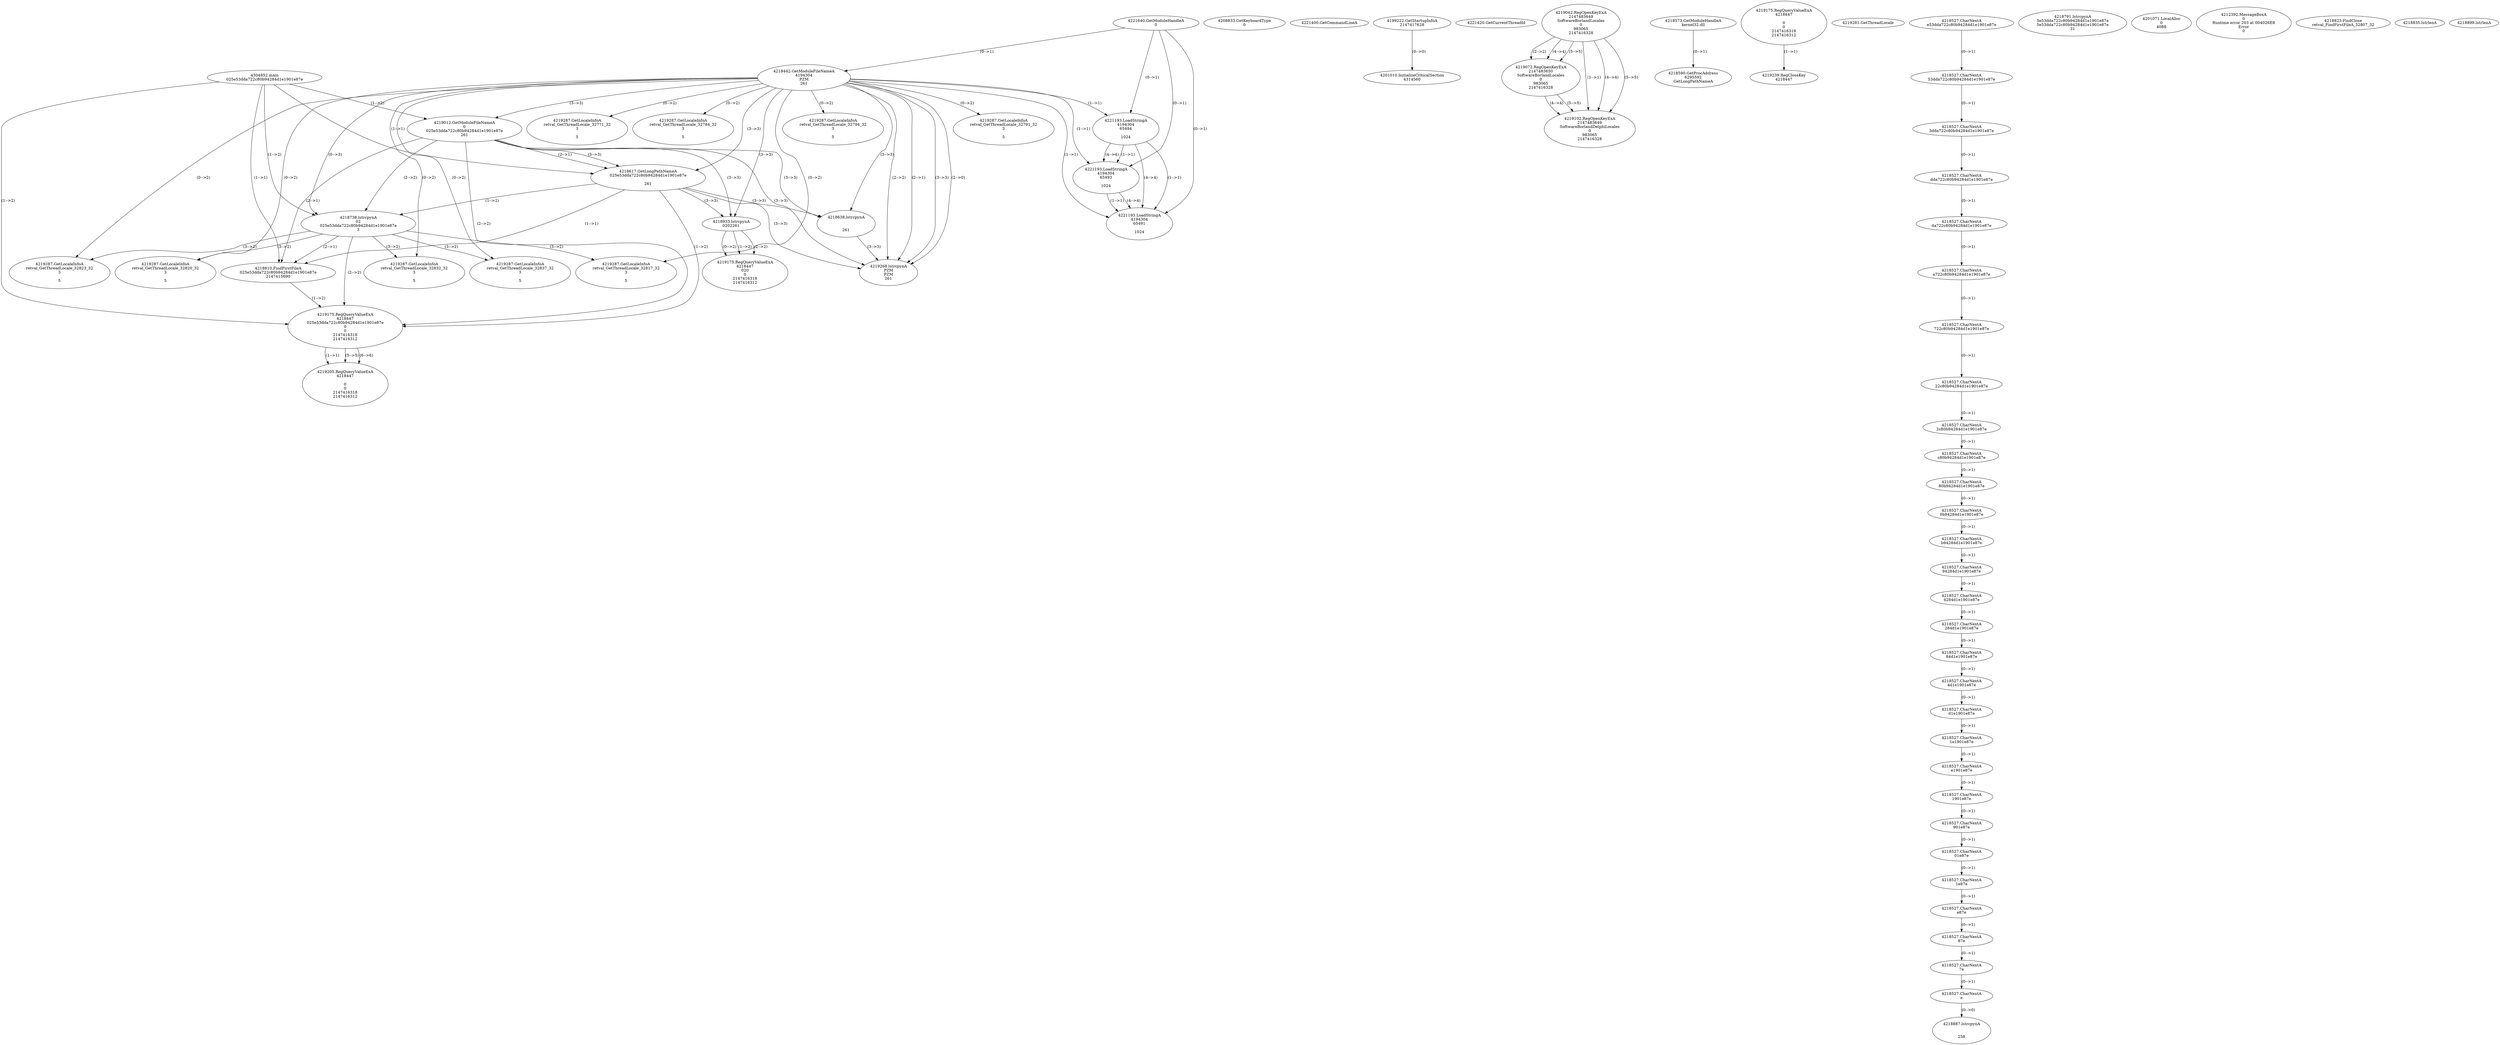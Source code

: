 // Global SCDG with merge call
digraph {
	0 [label="4304852.main
025e53dda722c80b94284d1e1901e87e"]
	1 [label="4221640.GetModuleHandleA
0"]
	2 [label="4208833.GetKeyboardType
0"]
	3 [label="4221400.GetCommandLineA
"]
	4 [label="4199222.GetStartupInfoA
2147417628"]
	5 [label="4221420.GetCurrentThreadId
"]
	6 [label="4218442.GetModuleFileNameA
4194304
PZM
261"]
	1 -> 6 [label="(0-->1)"]
	7 [label="4219012.GetModuleFileNameA
0
025e53dda722c80b94284d1e1901e87e
261"]
	0 -> 7 [label="(1-->2)"]
	6 -> 7 [label="(3-->3)"]
	8 [label="4219042.RegOpenKeyExA
2147483649
Software\Borland\Locales
0
983065
2147416328"]
	9 [label="4218573.GetModuleHandleA
kernel32.dll"]
	10 [label="4218590.GetProcAddress
6295592
GetLongPathNameA"]
	9 -> 10 [label="(0-->1)"]
	11 [label="4218617.GetLongPathNameA
025e53dda722c80b94284d1e1901e87e

261"]
	0 -> 11 [label="(1-->1)"]
	7 -> 11 [label="(2-->1)"]
	6 -> 11 [label="(3-->3)"]
	7 -> 11 [label="(3-->3)"]
	12 [label="4218638.lstrcpynA


261"]
	6 -> 12 [label="(3-->3)"]
	7 -> 12 [label="(3-->3)"]
	11 -> 12 [label="(3-->3)"]
	13 [label="4219175.RegQueryValueExA
4218447

0
0
2147416318
2147416312"]
	14 [label="4219239.RegCloseKey
4218447"]
	13 -> 14 [label="(1-->1)"]
	15 [label="4219268.lstrcpynA
PZM
PZM
261"]
	6 -> 15 [label="(2-->1)"]
	6 -> 15 [label="(2-->2)"]
	6 -> 15 [label="(3-->3)"]
	7 -> 15 [label="(3-->3)"]
	11 -> 15 [label="(3-->3)"]
	12 -> 15 [label="(3-->3)"]
	6 -> 15 [label="(2-->0)"]
	16 [label="4219281.GetThreadLocale
"]
	17 [label="4219287.GetLocaleInfoA
retval_GetThreadLocale_32784_32
3

5"]
	6 -> 17 [label="(0-->2)"]
	18 [label="4221193.LoadStringA
4194304
65494

1024"]
	1 -> 18 [label="(0-->1)"]
	6 -> 18 [label="(1-->1)"]
	19 [label="4219072.RegOpenKeyExA
2147483650
Software\Borland\Locales
0
983065
2147416328"]
	8 -> 19 [label="(2-->2)"]
	8 -> 19 [label="(4-->4)"]
	8 -> 19 [label="(5-->5)"]
	20 [label="4219102.RegOpenKeyExA
2147483649
Software\Borland\Delphi\Locales
0
983065
2147416328"]
	8 -> 20 [label="(1-->1)"]
	8 -> 20 [label="(4-->4)"]
	19 -> 20 [label="(4-->4)"]
	8 -> 20 [label="(5-->5)"]
	19 -> 20 [label="(5-->5)"]
	21 [label="4218738.lstrcpynA
02
025e53dda722c80b94284d1e1901e87e
3"]
	0 -> 21 [label="(1-->2)"]
	7 -> 21 [label="(2-->2)"]
	11 -> 21 [label="(1-->2)"]
	6 -> 21 [label="(0-->3)"]
	22 [label="4218527.CharNextA
e53dda722c80b94284d1e1901e87e"]
	23 [label="4218527.CharNextA
53dda722c80b94284d1e1901e87e"]
	22 -> 23 [label="(0-->1)"]
	24 [label="4218527.CharNextA
3dda722c80b94284d1e1901e87e"]
	23 -> 24 [label="(0-->1)"]
	25 [label="4218527.CharNextA
dda722c80b94284d1e1901e87e"]
	24 -> 25 [label="(0-->1)"]
	26 [label="4218527.CharNextA
da722c80b94284d1e1901e87e"]
	25 -> 26 [label="(0-->1)"]
	27 [label="4218527.CharNextA
a722c80b94284d1e1901e87e"]
	26 -> 27 [label="(0-->1)"]
	28 [label="4218527.CharNextA
722c80b94284d1e1901e87e"]
	27 -> 28 [label="(0-->1)"]
	29 [label="4218527.CharNextA
22c80b94284d1e1901e87e"]
	28 -> 29 [label="(0-->1)"]
	30 [label="4218527.CharNextA
2c80b94284d1e1901e87e"]
	29 -> 30 [label="(0-->1)"]
	31 [label="4218527.CharNextA
c80b94284d1e1901e87e"]
	30 -> 31 [label="(0-->1)"]
	32 [label="4218527.CharNextA
80b94284d1e1901e87e"]
	31 -> 32 [label="(0-->1)"]
	33 [label="4218527.CharNextA
0b94284d1e1901e87e"]
	32 -> 33 [label="(0-->1)"]
	34 [label="4218527.CharNextA
b94284d1e1901e87e"]
	33 -> 34 [label="(0-->1)"]
	35 [label="4218527.CharNextA
94284d1e1901e87e"]
	34 -> 35 [label="(0-->1)"]
	36 [label="4218527.CharNextA
4284d1e1901e87e"]
	35 -> 36 [label="(0-->1)"]
	37 [label="4218527.CharNextA
284d1e1901e87e"]
	36 -> 37 [label="(0-->1)"]
	38 [label="4218527.CharNextA
84d1e1901e87e"]
	37 -> 38 [label="(0-->1)"]
	39 [label="4218527.CharNextA
4d1e1901e87e"]
	38 -> 39 [label="(0-->1)"]
	40 [label="4218527.CharNextA
d1e1901e87e"]
	39 -> 40 [label="(0-->1)"]
	41 [label="4218527.CharNextA
1e1901e87e"]
	40 -> 41 [label="(0-->1)"]
	42 [label="4218527.CharNextA
e1901e87e"]
	41 -> 42 [label="(0-->1)"]
	43 [label="4218527.CharNextA
1901e87e"]
	42 -> 43 [label="(0-->1)"]
	44 [label="4218527.CharNextA
901e87e"]
	43 -> 44 [label="(0-->1)"]
	45 [label="4218527.CharNextA
01e87e"]
	44 -> 45 [label="(0-->1)"]
	46 [label="4218527.CharNextA
1e87e"]
	45 -> 46 [label="(0-->1)"]
	47 [label="4218527.CharNextA
e87e"]
	46 -> 47 [label="(0-->1)"]
	48 [label="4218527.CharNextA
87e"]
	47 -> 48 [label="(0-->1)"]
	49 [label="4218527.CharNextA
7e"]
	48 -> 49 [label="(0-->1)"]
	50 [label="4218527.CharNextA
e"]
	49 -> 50 [label="(0-->1)"]
	51 [label="4218791.lstrcpynA
5e53dda722c80b94284d1e1901e87e
5e53dda722c80b94284d1e1901e87e
31"]
	52 [label="4218810.FindFirstFileA
025e53dda722c80b94284d1e1901e87e
2147415690"]
	0 -> 52 [label="(1-->1)"]
	7 -> 52 [label="(2-->1)"]
	11 -> 52 [label="(1-->1)"]
	21 -> 52 [label="(2-->1)"]
	53 [label="4219175.RegQueryValueExA
4218447
025e53dda722c80b94284d1e1901e87e
0
0
2147416318
2147416312"]
	0 -> 53 [label="(1-->2)"]
	7 -> 53 [label="(2-->2)"]
	11 -> 53 [label="(1-->2)"]
	21 -> 53 [label="(2-->2)"]
	52 -> 53 [label="(1-->2)"]
	54 [label="4219205.RegQueryValueExA
4218447

0
0
2147416318
2147416312"]
	53 -> 54 [label="(1-->1)"]
	53 -> 54 [label="(5-->5)"]
	53 -> 54 [label="(6-->6)"]
	55 [label="4219287.GetLocaleInfoA
retval_GetThreadLocale_32823_32
3

5"]
	6 -> 55 [label="(0-->2)"]
	21 -> 55 [label="(3-->2)"]
	56 [label="4221193.LoadStringA
4194304
65493

1024"]
	1 -> 56 [label="(0-->1)"]
	6 -> 56 [label="(1-->1)"]
	18 -> 56 [label="(1-->1)"]
	18 -> 56 [label="(4-->4)"]
	57 [label="4221193.LoadStringA
4194304
65491

1024"]
	1 -> 57 [label="(0-->1)"]
	6 -> 57 [label="(1-->1)"]
	18 -> 57 [label="(1-->1)"]
	56 -> 57 [label="(1-->1)"]
	18 -> 57 [label="(4-->4)"]
	56 -> 57 [label="(4-->4)"]
	58 [label="4201010.InitializeCriticalSection
4314560"]
	4 -> 58 [label="(0-->0)"]
	59 [label="4201071.LocalAlloc
0
4088"]
	60 [label="4219287.GetLocaleInfoA
retval_GetThreadLocale_32832_32
3

5"]
	6 -> 60 [label="(0-->2)"]
	21 -> 60 [label="(3-->2)"]
	61 [label="4212392.MessageBoxA
0
Runtime error 203 at 004026E8
Error
0"]
	62 [label="4219287.GetLocaleInfoA
retval_GetThreadLocale_32794_32
3

5"]
	6 -> 62 [label="(0-->2)"]
	63 [label="4219287.GetLocaleInfoA
retval_GetThreadLocale_32791_32
3

5"]
	6 -> 63 [label="(0-->2)"]
	64 [label="4218823.FindClose
retval_FindFirstFileA_32807_32"]
	65 [label="4218835.lstrlenA
"]
	66 [label="4218887.lstrcpynA


258"]
	50 -> 66 [label="(0-->0)"]
	67 [label="4218899.lstrlenA
"]
	68 [label="4218933.lstrcpynA
02\
02\
261"]
	6 -> 68 [label="(3-->3)"]
	7 -> 68 [label="(3-->3)"]
	11 -> 68 [label="(3-->3)"]
	69 [label="4219175.RegQueryValueExA
4218447
02\
0
0
2147416318
2147416312"]
	68 -> 69 [label="(1-->2)"]
	68 -> 69 [label="(2-->2)"]
	68 -> 69 [label="(0-->2)"]
	70 [label="4219287.GetLocaleInfoA
retval_GetThreadLocale_32817_32
3

5"]
	6 -> 70 [label="(0-->2)"]
	21 -> 70 [label="(3-->2)"]
	71 [label="4219287.GetLocaleInfoA
retval_GetThreadLocale_32820_32
3

5"]
	6 -> 71 [label="(0-->2)"]
	21 -> 71 [label="(3-->2)"]
	72 [label="4219287.GetLocaleInfoA
retval_GetThreadLocale_32771_32
3

5"]
	6 -> 72 [label="(0-->2)"]
	73 [label="4219287.GetLocaleInfoA
retval_GetThreadLocale_32837_32
3

5"]
	6 -> 73 [label="(0-->2)"]
	21 -> 73 [label="(3-->2)"]
}
